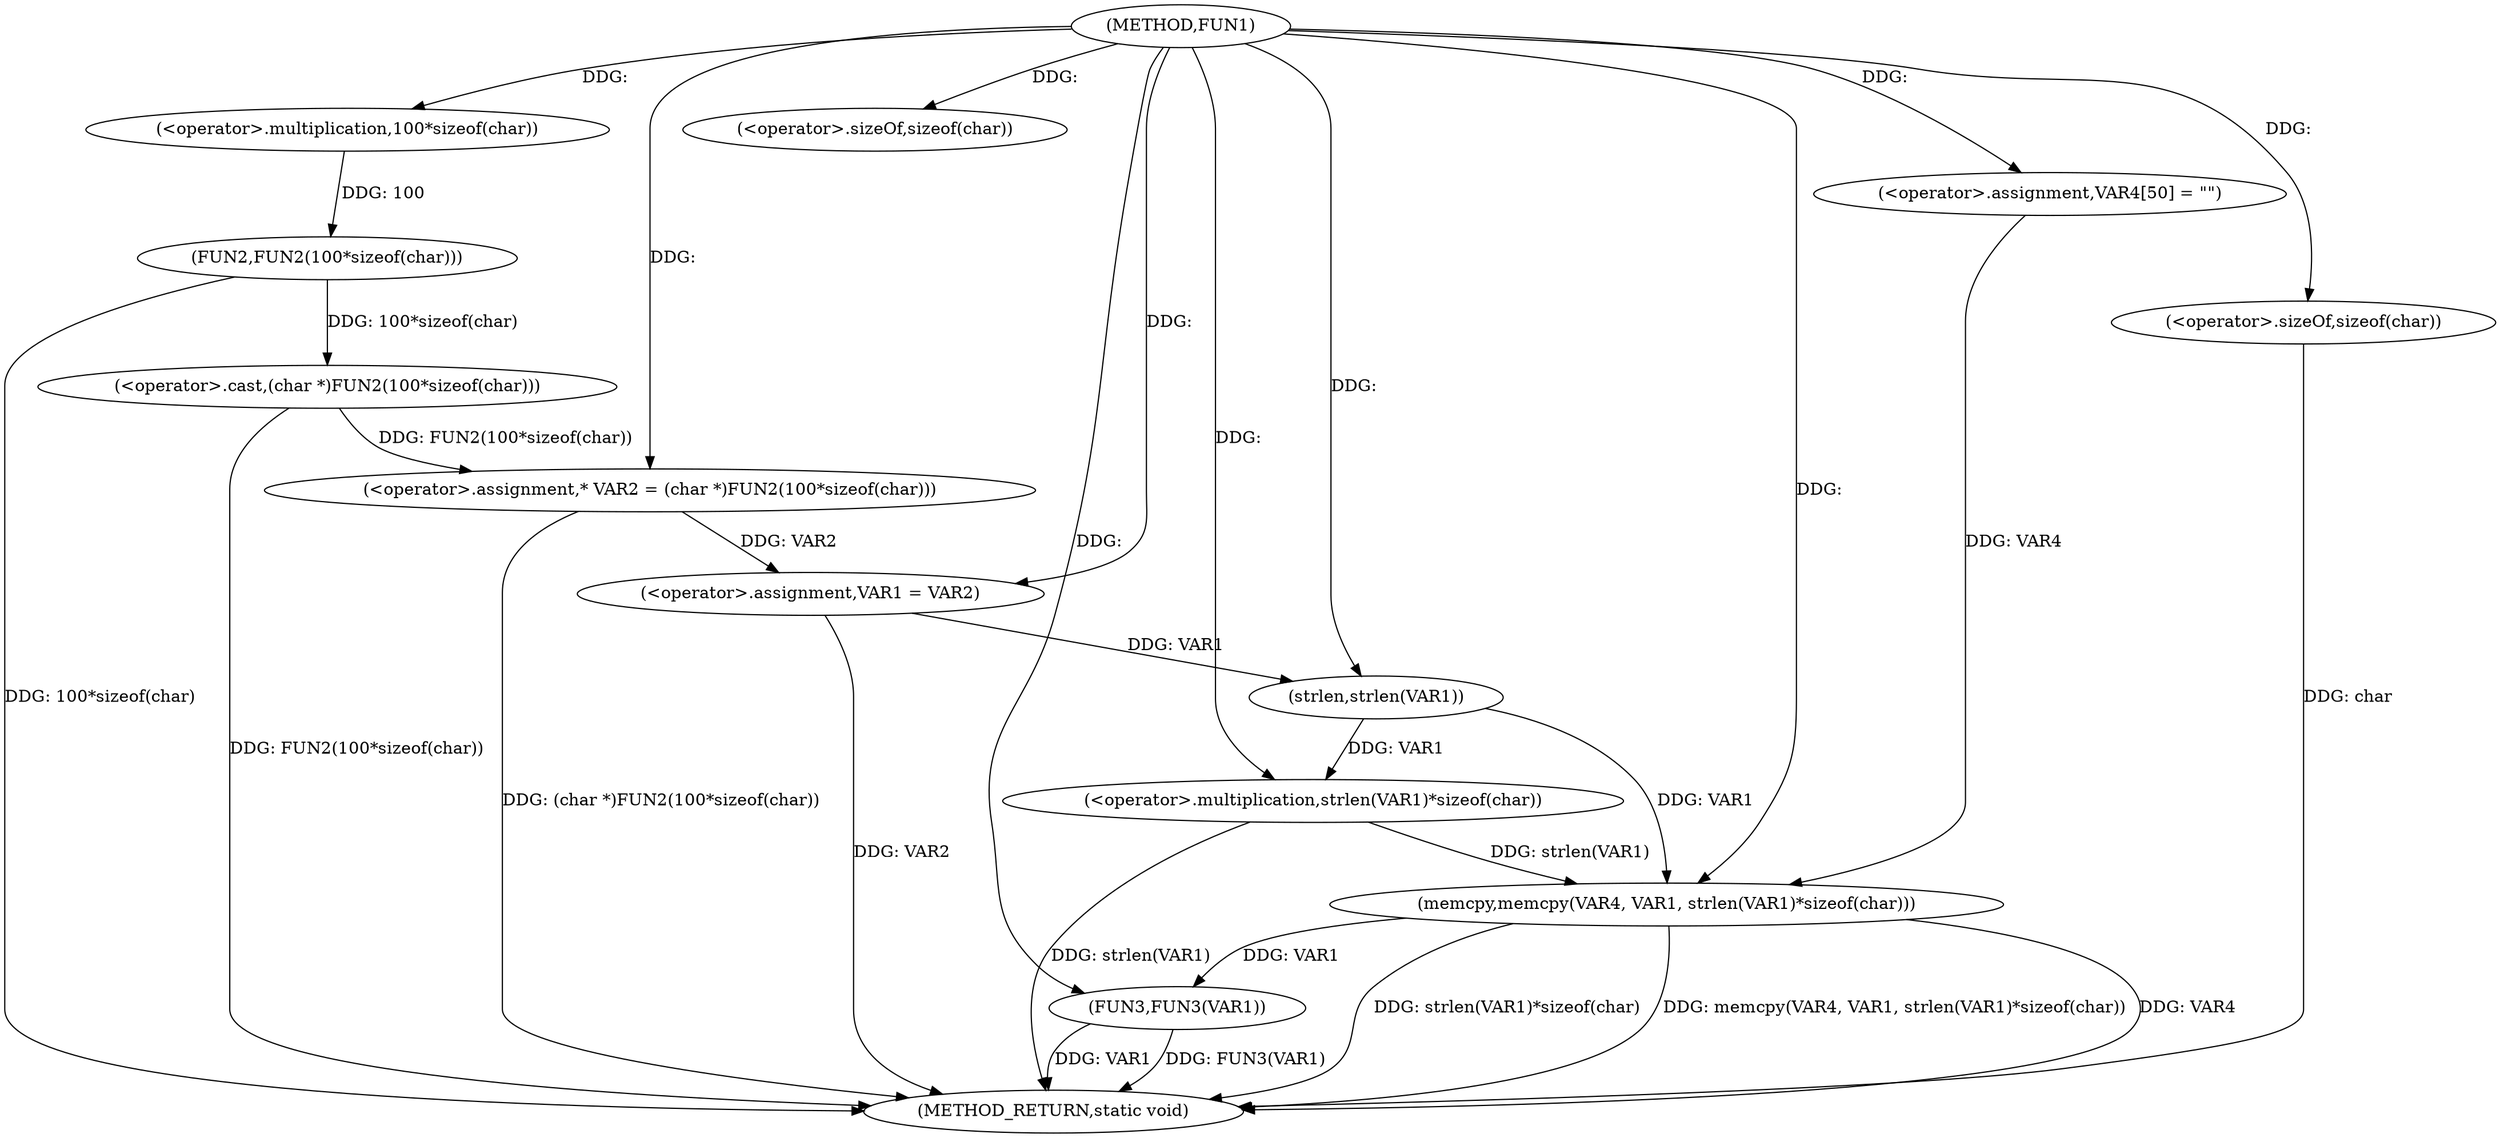 digraph FUN1 {  
"1000100" [label = "(METHOD,FUN1)" ]
"1000133" [label = "(METHOD_RETURN,static void)" ]
"1000104" [label = "(<operator>.assignment,* VAR2 = (char *)FUN2(100*sizeof(char)))" ]
"1000106" [label = "(<operator>.cast,(char *)FUN2(100*sizeof(char)))" ]
"1000108" [label = "(FUN2,FUN2(100*sizeof(char)))" ]
"1000109" [label = "(<operator>.multiplication,100*sizeof(char))" ]
"1000111" [label = "(<operator>.sizeOf,sizeof(char))" ]
"1000113" [label = "(<operator>.assignment,VAR1 = VAR2)" ]
"1000120" [label = "(<operator>.assignment,VAR4[50] = \"\")" ]
"1000123" [label = "(memcpy,memcpy(VAR4, VAR1, strlen(VAR1)*sizeof(char)))" ]
"1000126" [label = "(<operator>.multiplication,strlen(VAR1)*sizeof(char))" ]
"1000127" [label = "(strlen,strlen(VAR1))" ]
"1000129" [label = "(<operator>.sizeOf,sizeof(char))" ]
"1000131" [label = "(FUN3,FUN3(VAR1))" ]
  "1000106" -> "1000133"  [ label = "DDG: FUN2(100*sizeof(char))"] 
  "1000113" -> "1000133"  [ label = "DDG: VAR2"] 
  "1000126" -> "1000133"  [ label = "DDG: strlen(VAR1)"] 
  "1000129" -> "1000133"  [ label = "DDG: char"] 
  "1000123" -> "1000133"  [ label = "DDG: strlen(VAR1)*sizeof(char)"] 
  "1000123" -> "1000133"  [ label = "DDG: memcpy(VAR4, VAR1, strlen(VAR1)*sizeof(char))"] 
  "1000131" -> "1000133"  [ label = "DDG: VAR1"] 
  "1000104" -> "1000133"  [ label = "DDG: (char *)FUN2(100*sizeof(char))"] 
  "1000108" -> "1000133"  [ label = "DDG: 100*sizeof(char)"] 
  "1000131" -> "1000133"  [ label = "DDG: FUN3(VAR1)"] 
  "1000123" -> "1000133"  [ label = "DDG: VAR4"] 
  "1000106" -> "1000104"  [ label = "DDG: FUN2(100*sizeof(char))"] 
  "1000100" -> "1000104"  [ label = "DDG: "] 
  "1000108" -> "1000106"  [ label = "DDG: 100*sizeof(char)"] 
  "1000109" -> "1000108"  [ label = "DDG: 100"] 
  "1000100" -> "1000109"  [ label = "DDG: "] 
  "1000100" -> "1000111"  [ label = "DDG: "] 
  "1000104" -> "1000113"  [ label = "DDG: VAR2"] 
  "1000100" -> "1000113"  [ label = "DDG: "] 
  "1000100" -> "1000120"  [ label = "DDG: "] 
  "1000120" -> "1000123"  [ label = "DDG: VAR4"] 
  "1000100" -> "1000123"  [ label = "DDG: "] 
  "1000127" -> "1000123"  [ label = "DDG: VAR1"] 
  "1000126" -> "1000123"  [ label = "DDG: strlen(VAR1)"] 
  "1000127" -> "1000126"  [ label = "DDG: VAR1"] 
  "1000113" -> "1000127"  [ label = "DDG: VAR1"] 
  "1000100" -> "1000127"  [ label = "DDG: "] 
  "1000100" -> "1000126"  [ label = "DDG: "] 
  "1000100" -> "1000129"  [ label = "DDG: "] 
  "1000123" -> "1000131"  [ label = "DDG: VAR1"] 
  "1000100" -> "1000131"  [ label = "DDG: "] 
}
